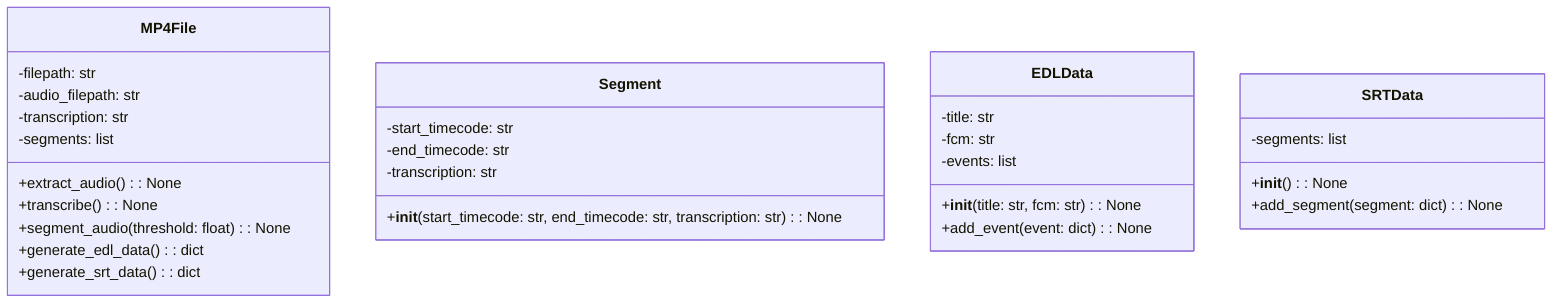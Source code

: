 classDiagram
    class MP4File {
        -filepath: str
        -audio_filepath: str
        -transcription: str
        -segments: list
        +extract_audio(): None
        +transcribe(): None
        +segment_audio(threshold: float): None
        +generate_edl_data(): dict
        +generate_srt_data(): dict
    }
    class Segment {
        -start_timecode: str
        -end_timecode: str
        -transcription: str
        +__init__(start_timecode: str, end_timecode: str, transcription: str): None
    }
    class EDLData {
        -title: str
        -fcm: str
        -events: list
        +__init__(title: str, fcm: str): None
        +add_event(event: dict): None
    }
    class SRTData {
        -segments: list
        +__init__(): None
        +add_segment(segment: dict): None
    }